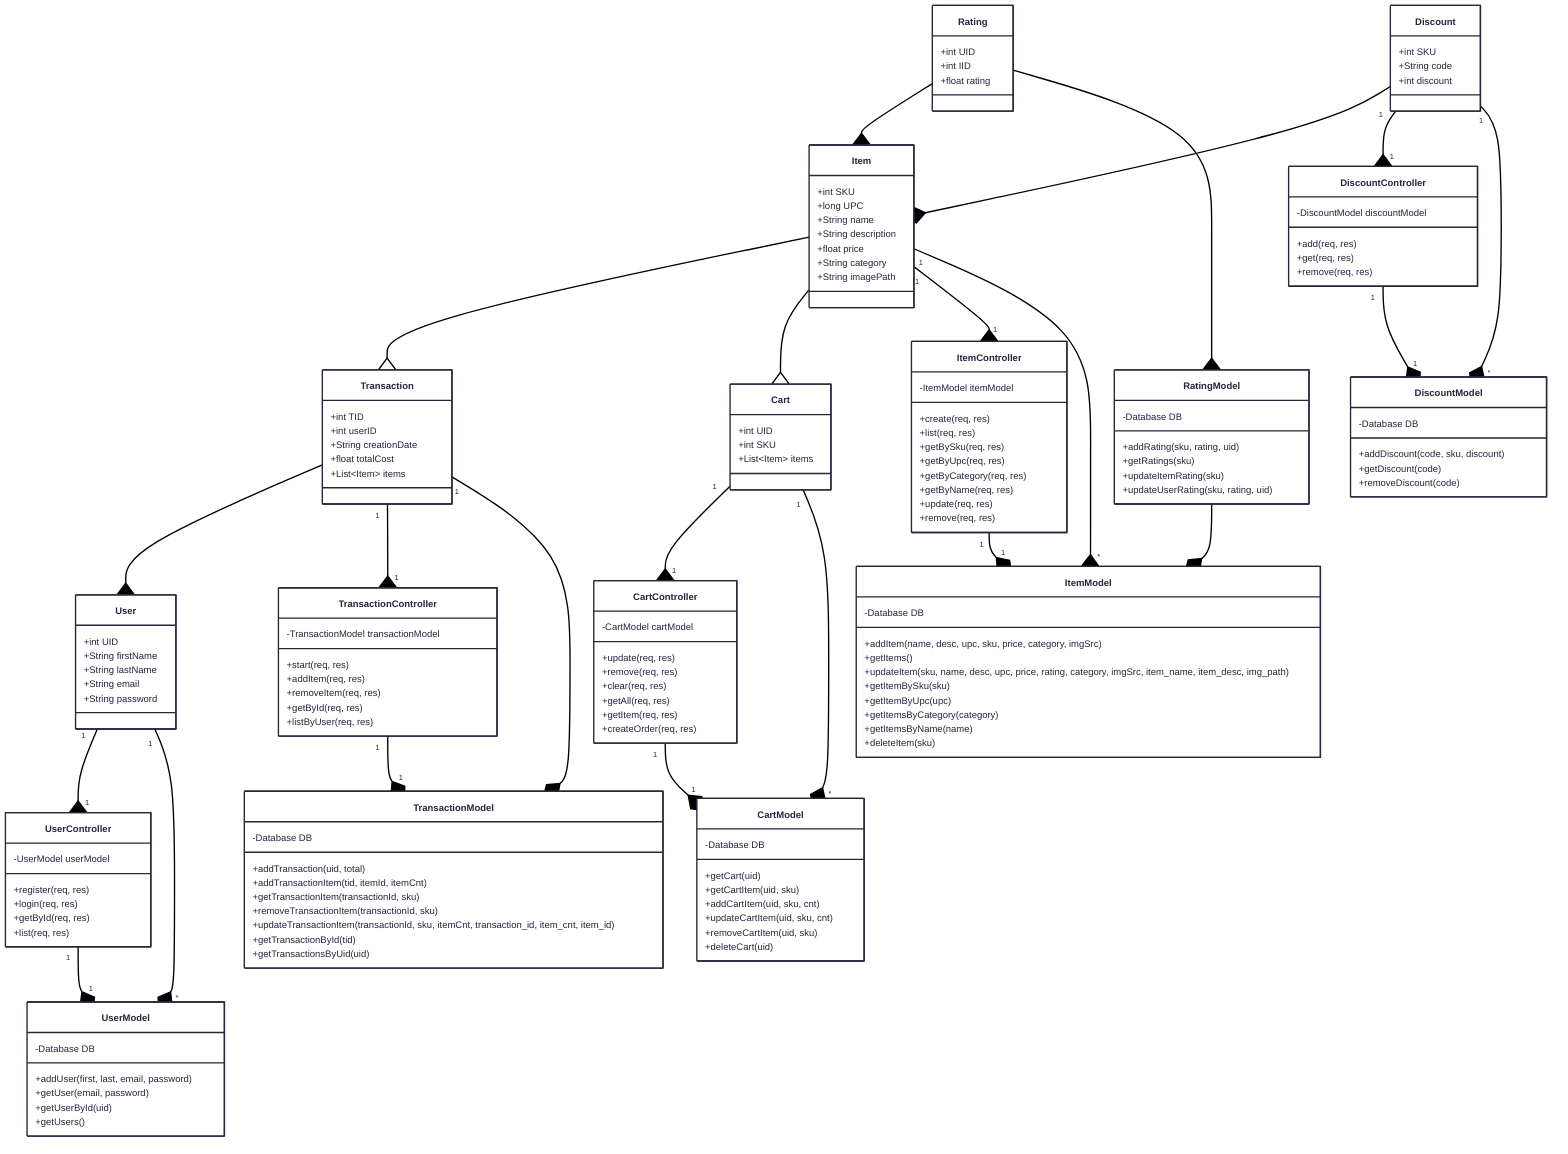 ---
config:
      theme: redux
---
classDiagram
    Rating --* Item
    Discount --* Item
    Item --o Transaction
    Item --o Cart
    Transaction --* User


    User "1" --* "1" UserController
    User "1" --* "*" UserModel
    UserController "1" --* "1" UserModel

    class User {
        +int UID
        +String firstName
        +String lastName
        +String email
        +String password
    }

    class UserController  {
        -UserModel userModel
        +register(req, res)
        +login(req, res)
        +getById(req, res)
        +list(req, res)
    }

    class UserModel {
        -Database DB
        +addUser(first, last, email, password)
        +getUser(email, password)
        +getUserById(uid)
        +getUsers()
    }

    Transaction "1" --* "1" TransactionController
    Transaction "1" --* "*" TransactionModel
    TransactionController "1" --* "1" TransactionModel

    class Transaction {
        +int TID
        +int userID
        +String creationDate
        +float totalCost
        +List~Item~ items
    }

    class TransactionController {
        -TransactionModel transactionModel
        +start(req, res)
        +addItem(req, res)
        +removeItem(req, res)
        +getById(req, res)
        +listByUser(req, res)
    }

    class TransactionModel {
        -Database DB
        +addTransaction(uid, total)
        +addTransactionItem(tid, itemId, itemCnt)
        +getTransactionItem(transactionId, sku)
        +removeTransactionItem(transactionId, sku)
        +updateTransactionItem(transactionId, sku, itemCnt, transaction_id, item_cnt, item_id)
        +getTransactionById(tid)
        +getTransactionsByUid(uid)
    }

    Rating --* RatingModel
    RatingModel --* ItemModel

    class Rating {
        +int UID
        +int IID
        +float rating
    }

    class RatingModel {
        -Database DB
        +addRating(sku, rating, uid)
        +getRatings(sku)
        +updateItemRating(sku)
        +updateUserRating(sku, rating, uid)
    }

    Item "1" --* "1" ItemController
    Item "1" --* "*" ItemModel
    ItemController "1" --* "1" ItemModel

    class Item {
        +int SKU
        +long UPC
        +String name
        +String description
        +float price
        +String category
        +String imagePath
    }

    class ItemController {
        -ItemModel itemModel
        +create(req, res)
        +list(req, res)
        +getBySku(req, res)
        +getByUpc(req, res)
        +getByCategory(req, res)
        +getByName(req, res)
        +update(req, res)
        +remove(req, res)
    }

    class ItemModel {
        -Database DB
        +addItem(name, desc, upc, sku, price, category, imgSrc)
        +getItems()
        +updateItem(sku, name, desc, upc, price, rating, category, imgSrc, item_name, item_desc, img_path)
        +getItemBySku(sku)
        +getItemByUpc(upc)
        +getItemsByCategory(category)
        +getItemsByName(name)
        +deleteItem(sku)
    }

    Discount "1" --* "1" DiscountController
    Discount "1" --* "*" DiscountModel
    DiscountController "1" --* "1" DiscountModel

    class Discount {
        +int SKU
        +String code
        +int discount
    }

    class DiscountController {
        -DiscountModel discountModel
        +add(req, res)
        +get(req, res)
        +remove(req, res)
    }

    class DiscountModel {
        -Database DB
        +addDiscount(code, sku, discount)
        +getDiscount(code)
        +removeDiscount(code)
    }

    Cart "1" --* "1" CartController 
    Cart "1" --* "*" CartModel
    CartController "1" --* "1" CartModel

    class Cart {
        +int UID
        +int SKU
        +List~Item~ items
    }

    class CartController {
        -CartModel cartModel
        +update(req, res)
        +remove(req, res)
        +clear(req, res)
        +getAll(req, res)
        +getItem(req, res)
        +createOrder(req, res)
    }
    
    class CartModel {
        -Database DB
        +getCart(uid)
        +getCartItem(uid, sku)
        +addCartItem(uid, sku, cnt)
        +updateCartItem(uid, sku, cnt)
        +removeCartItem(uid, sku)
        +deleteCart(uid)
    }